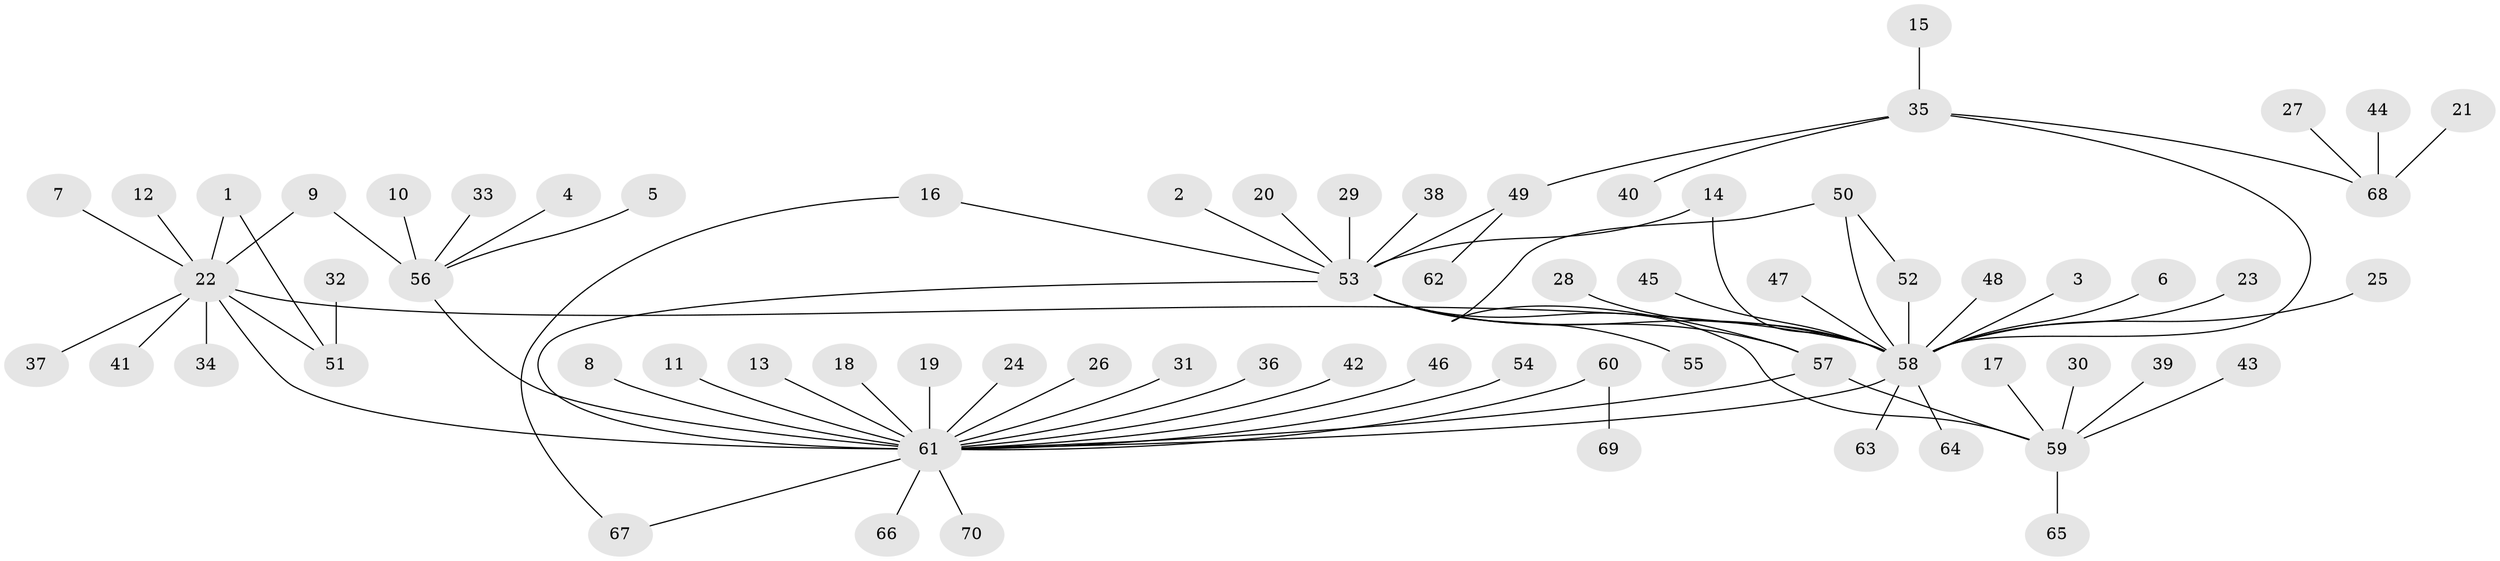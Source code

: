 // original degree distribution, {4: 0.05, 19: 0.007142857142857143, 11: 0.007142857142857143, 6: 0.03571428571428571, 3: 0.08571428571428572, 1: 0.6214285714285714, 9: 0.014285714285714285, 2: 0.14285714285714285, 7: 0.014285714285714285, 16: 0.007142857142857143, 8: 0.007142857142857143, 5: 0.007142857142857143}
// Generated by graph-tools (version 1.1) at 2025/49/03/09/25 03:49:59]
// undirected, 70 vertices, 80 edges
graph export_dot {
graph [start="1"]
  node [color=gray90,style=filled];
  1;
  2;
  3;
  4;
  5;
  6;
  7;
  8;
  9;
  10;
  11;
  12;
  13;
  14;
  15;
  16;
  17;
  18;
  19;
  20;
  21;
  22;
  23;
  24;
  25;
  26;
  27;
  28;
  29;
  30;
  31;
  32;
  33;
  34;
  35;
  36;
  37;
  38;
  39;
  40;
  41;
  42;
  43;
  44;
  45;
  46;
  47;
  48;
  49;
  50;
  51;
  52;
  53;
  54;
  55;
  56;
  57;
  58;
  59;
  60;
  61;
  62;
  63;
  64;
  65;
  66;
  67;
  68;
  69;
  70;
  1 -- 22 [weight=1.0];
  1 -- 51 [weight=1.0];
  2 -- 53 [weight=1.0];
  3 -- 58 [weight=1.0];
  4 -- 56 [weight=1.0];
  5 -- 56 [weight=1.0];
  6 -- 58 [weight=1.0];
  7 -- 22 [weight=1.0];
  8 -- 61 [weight=1.0];
  9 -- 22 [weight=1.0];
  9 -- 56 [weight=1.0];
  10 -- 56 [weight=1.0];
  11 -- 61 [weight=1.0];
  12 -- 22 [weight=1.0];
  13 -- 61 [weight=1.0];
  14 -- 53 [weight=1.0];
  14 -- 58 [weight=1.0];
  15 -- 35 [weight=1.0];
  16 -- 53 [weight=1.0];
  16 -- 67 [weight=1.0];
  17 -- 59 [weight=1.0];
  18 -- 61 [weight=1.0];
  19 -- 61 [weight=2.0];
  20 -- 53 [weight=1.0];
  21 -- 68 [weight=1.0];
  22 -- 34 [weight=1.0];
  22 -- 37 [weight=1.0];
  22 -- 41 [weight=1.0];
  22 -- 51 [weight=1.0];
  22 -- 58 [weight=1.0];
  22 -- 61 [weight=1.0];
  23 -- 58 [weight=1.0];
  24 -- 61 [weight=1.0];
  25 -- 58 [weight=1.0];
  26 -- 61 [weight=1.0];
  27 -- 68 [weight=1.0];
  28 -- 58 [weight=1.0];
  29 -- 53 [weight=1.0];
  30 -- 59 [weight=1.0];
  31 -- 61 [weight=1.0];
  32 -- 51 [weight=1.0];
  33 -- 56 [weight=1.0];
  35 -- 40 [weight=1.0];
  35 -- 49 [weight=1.0];
  35 -- 58 [weight=1.0];
  35 -- 68 [weight=1.0];
  36 -- 61 [weight=1.0];
  38 -- 53 [weight=1.0];
  39 -- 59 [weight=1.0];
  42 -- 61 [weight=1.0];
  43 -- 59 [weight=1.0];
  44 -- 68 [weight=1.0];
  45 -- 58 [weight=1.0];
  46 -- 61 [weight=1.0];
  47 -- 58 [weight=1.0];
  48 -- 58 [weight=1.0];
  49 -- 53 [weight=1.0];
  49 -- 62 [weight=1.0];
  50 -- 52 [weight=1.0];
  50 -- 57 [weight=1.0];
  50 -- 58 [weight=1.0];
  52 -- 58 [weight=2.0];
  53 -- 55 [weight=1.0];
  53 -- 57 [weight=1.0];
  53 -- 58 [weight=1.0];
  53 -- 59 [weight=1.0];
  53 -- 61 [weight=2.0];
  54 -- 61 [weight=1.0];
  56 -- 61 [weight=1.0];
  57 -- 59 [weight=1.0];
  57 -- 61 [weight=1.0];
  58 -- 61 [weight=1.0];
  58 -- 63 [weight=1.0];
  58 -- 64 [weight=1.0];
  59 -- 65 [weight=1.0];
  60 -- 61 [weight=1.0];
  60 -- 69 [weight=1.0];
  61 -- 66 [weight=1.0];
  61 -- 67 [weight=1.0];
  61 -- 70 [weight=1.0];
}

